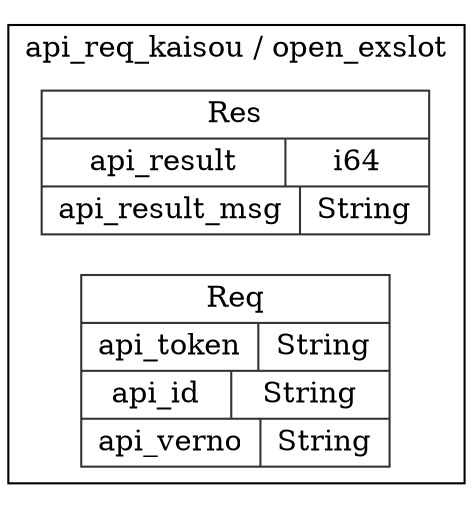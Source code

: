 digraph {
  rankdir=LR;
  subgraph cluster_0 {
    label="api_req_kaisou / open_exslot";
    node [style="filled", color=white, style="solid", color=gray20];
    api_req_kaisou__open_exslot__Res [label="<Res> Res  | { api_result | <api_result> i64 } | { api_result_msg | <api_result_msg> String }", shape=record];
    api_req_kaisou__open_exslot__Req [label="<Req> Req  | { api_token | <api_token> String } | { api_id | <api_id> String } | { api_verno | <api_verno> String }", shape=record];
  }
}
